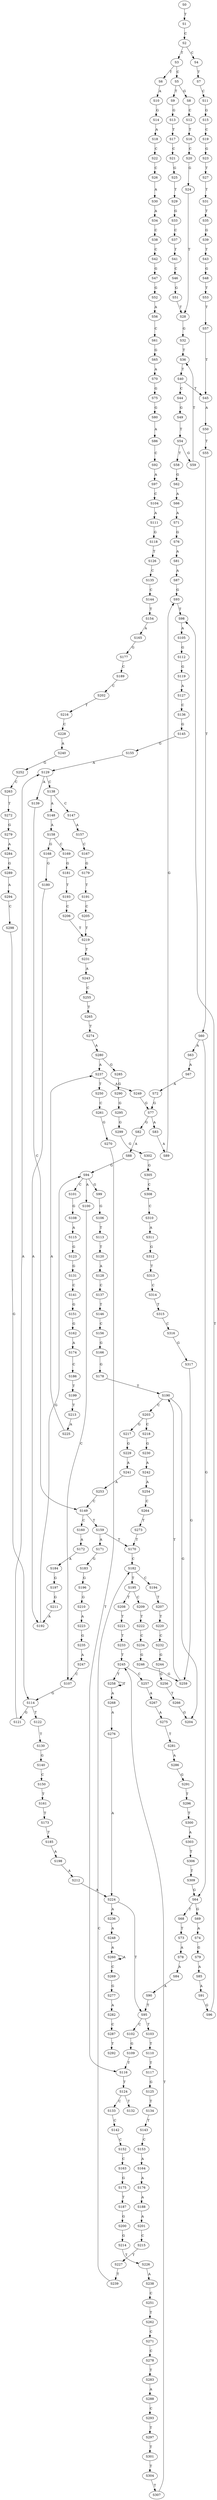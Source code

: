 strict digraph  {
	S0 -> S1 [ label = T ];
	S1 -> S2 [ label = C ];
	S2 -> S3 [ label = T ];
	S2 -> S4 [ label = C ];
	S3 -> S5 [ label = C ];
	S3 -> S6 [ label = T ];
	S4 -> S7 [ label = T ];
	S5 -> S8 [ label = G ];
	S5 -> S9 [ label = T ];
	S6 -> S10 [ label = A ];
	S7 -> S11 [ label = C ];
	S8 -> S12 [ label = C ];
	S9 -> S13 [ label = G ];
	S10 -> S14 [ label = G ];
	S11 -> S15 [ label = G ];
	S12 -> S16 [ label = T ];
	S13 -> S17 [ label = T ];
	S14 -> S18 [ label = A ];
	S15 -> S19 [ label = C ];
	S16 -> S20 [ label = C ];
	S17 -> S21 [ label = C ];
	S18 -> S22 [ label = C ];
	S19 -> S23 [ label = G ];
	S20 -> S24 [ label = G ];
	S21 -> S25 [ label = G ];
	S22 -> S26 [ label = C ];
	S23 -> S27 [ label = T ];
	S24 -> S28 [ label = T ];
	S25 -> S29 [ label = T ];
	S26 -> S30 [ label = A ];
	S27 -> S31 [ label = T ];
	S28 -> S32 [ label = G ];
	S29 -> S33 [ label = G ];
	S30 -> S34 [ label = A ];
	S31 -> S35 [ label = T ];
	S32 -> S36 [ label = T ];
	S33 -> S37 [ label = C ];
	S34 -> S38 [ label = C ];
	S35 -> S39 [ label = G ];
	S36 -> S40 [ label = T ];
	S37 -> S41 [ label = T ];
	S38 -> S42 [ label = C ];
	S39 -> S43 [ label = T ];
	S40 -> S44 [ label = C ];
	S40 -> S45 [ label = T ];
	S41 -> S46 [ label = C ];
	S42 -> S47 [ label = G ];
	S43 -> S48 [ label = G ];
	S44 -> S49 [ label = G ];
	S45 -> S50 [ label = A ];
	S46 -> S51 [ label = G ];
	S47 -> S52 [ label = G ];
	S48 -> S53 [ label = T ];
	S49 -> S54 [ label = T ];
	S50 -> S55 [ label = T ];
	S51 -> S28 [ label = T ];
	S52 -> S56 [ label = A ];
	S53 -> S57 [ label = T ];
	S54 -> S58 [ label = T ];
	S54 -> S59 [ label = G ];
	S55 -> S60 [ label = T ];
	S56 -> S61 [ label = C ];
	S57 -> S45 [ label = T ];
	S58 -> S62 [ label = G ];
	S59 -> S36 [ label = T ];
	S60 -> S63 [ label = A ];
	S60 -> S64 [ label = G ];
	S61 -> S65 [ label = G ];
	S62 -> S66 [ label = A ];
	S63 -> S67 [ label = A ];
	S64 -> S68 [ label = T ];
	S64 -> S69 [ label = G ];
	S65 -> S70 [ label = A ];
	S66 -> S71 [ label = A ];
	S67 -> S72 [ label = A ];
	S68 -> S73 [ label = T ];
	S69 -> S74 [ label = A ];
	S70 -> S75 [ label = G ];
	S71 -> S76 [ label = G ];
	S72 -> S77 [ label = G ];
	S73 -> S78 [ label = A ];
	S74 -> S79 [ label = G ];
	S75 -> S80 [ label = G ];
	S76 -> S81 [ label = A ];
	S77 -> S82 [ label = G ];
	S77 -> S83 [ label = A ];
	S78 -> S84 [ label = A ];
	S79 -> S85 [ label = A ];
	S80 -> S86 [ label = A ];
	S81 -> S87 [ label = A ];
	S82 -> S88 [ label = A ];
	S83 -> S89 [ label = A ];
	S84 -> S90 [ label = A ];
	S85 -> S91 [ label = A ];
	S86 -> S92 [ label = C ];
	S87 -> S93 [ label = G ];
	S88 -> S94 [ label = G ];
	S89 -> S93 [ label = G ];
	S90 -> S95 [ label = T ];
	S91 -> S96 [ label = G ];
	S92 -> S97 [ label = A ];
	S93 -> S98 [ label = T ];
	S94 -> S99 [ label = G ];
	S94 -> S100 [ label = A ];
	S94 -> S101 [ label = C ];
	S95 -> S102 [ label = C ];
	S95 -> S103 [ label = T ];
	S96 -> S98 [ label = T ];
	S97 -> S104 [ label = C ];
	S98 -> S105 [ label = A ];
	S99 -> S106 [ label = G ];
	S100 -> S107 [ label = C ];
	S101 -> S108 [ label = G ];
	S102 -> S109 [ label = G ];
	S103 -> S110 [ label = T ];
	S104 -> S111 [ label = A ];
	S105 -> S112 [ label = G ];
	S106 -> S113 [ label = T ];
	S107 -> S114 [ label = G ];
	S108 -> S115 [ label = A ];
	S109 -> S116 [ label = T ];
	S110 -> S117 [ label = T ];
	S111 -> S118 [ label = G ];
	S112 -> S119 [ label = G ];
	S113 -> S120 [ label = T ];
	S114 -> S121 [ label = G ];
	S114 -> S122 [ label = T ];
	S115 -> S123 [ label = G ];
	S116 -> S124 [ label = T ];
	S117 -> S125 [ label = G ];
	S118 -> S126 [ label = T ];
	S119 -> S127 [ label = A ];
	S120 -> S128 [ label = A ];
	S121 -> S129 [ label = A ];
	S122 -> S130 [ label = T ];
	S123 -> S131 [ label = G ];
	S124 -> S132 [ label = T ];
	S124 -> S133 [ label = C ];
	S125 -> S134 [ label = T ];
	S126 -> S135 [ label = C ];
	S127 -> S136 [ label = C ];
	S128 -> S137 [ label = C ];
	S129 -> S138 [ label = C ];
	S129 -> S139 [ label = A ];
	S130 -> S140 [ label = G ];
	S131 -> S141 [ label = C ];
	S133 -> S142 [ label = C ];
	S134 -> S143 [ label = T ];
	S135 -> S144 [ label = C ];
	S136 -> S145 [ label = G ];
	S137 -> S146 [ label = T ];
	S138 -> S147 [ label = C ];
	S138 -> S148 [ label = A ];
	S139 -> S149 [ label = C ];
	S140 -> S150 [ label = C ];
	S141 -> S151 [ label = G ];
	S142 -> S152 [ label = C ];
	S143 -> S153 [ label = C ];
	S144 -> S154 [ label = T ];
	S145 -> S155 [ label = G ];
	S146 -> S156 [ label = C ];
	S147 -> S157 [ label = A ];
	S148 -> S158 [ label = A ];
	S149 -> S159 [ label = T ];
	S149 -> S160 [ label = C ];
	S150 -> S161 [ label = T ];
	S151 -> S162 [ label = G ];
	S152 -> S163 [ label = C ];
	S153 -> S164 [ label = A ];
	S154 -> S165 [ label = A ];
	S155 -> S129 [ label = A ];
	S156 -> S166 [ label = G ];
	S157 -> S167 [ label = C ];
	S158 -> S168 [ label = G ];
	S158 -> S169 [ label = C ];
	S159 -> S170 [ label = T ];
	S159 -> S171 [ label = A ];
	S160 -> S172 [ label = A ];
	S161 -> S173 [ label = T ];
	S162 -> S174 [ label = A ];
	S163 -> S175 [ label = G ];
	S164 -> S176 [ label = A ];
	S165 -> S177 [ label = G ];
	S166 -> S178 [ label = G ];
	S167 -> S179 [ label = G ];
	S168 -> S180 [ label = G ];
	S169 -> S181 [ label = G ];
	S170 -> S182 [ label = C ];
	S171 -> S183 [ label = G ];
	S172 -> S184 [ label = A ];
	S173 -> S185 [ label = T ];
	S174 -> S186 [ label = C ];
	S175 -> S187 [ label = T ];
	S176 -> S188 [ label = A ];
	S177 -> S189 [ label = C ];
	S178 -> S190 [ label = T ];
	S179 -> S191 [ label = T ];
	S180 -> S192 [ label = A ];
	S181 -> S193 [ label = T ];
	S182 -> S194 [ label = C ];
	S182 -> S195 [ label = T ];
	S183 -> S196 [ label = G ];
	S184 -> S197 [ label = G ];
	S185 -> S198 [ label = A ];
	S186 -> S199 [ label = T ];
	S187 -> S200 [ label = G ];
	S188 -> S201 [ label = A ];
	S189 -> S202 [ label = C ];
	S190 -> S203 [ label = C ];
	S190 -> S204 [ label = G ];
	S191 -> S205 [ label = C ];
	S192 -> S94 [ label = G ];
	S193 -> S206 [ label = C ];
	S194 -> S207 [ label = T ];
	S195 -> S208 [ label = T ];
	S195 -> S209 [ label = C ];
	S196 -> S210 [ label = G ];
	S197 -> S211 [ label = G ];
	S198 -> S212 [ label = A ];
	S199 -> S213 [ label = T ];
	S200 -> S214 [ label = G ];
	S201 -> S215 [ label = C ];
	S202 -> S216 [ label = T ];
	S203 -> S217 [ label = G ];
	S203 -> S218 [ label = C ];
	S205 -> S219 [ label = T ];
	S206 -> S219 [ label = T ];
	S207 -> S220 [ label = T ];
	S208 -> S221 [ label = T ];
	S209 -> S222 [ label = T ];
	S210 -> S223 [ label = A ];
	S211 -> S192 [ label = A ];
	S212 -> S224 [ label = A ];
	S213 -> S225 [ label = A ];
	S214 -> S226 [ label = T ];
	S215 -> S227 [ label = T ];
	S216 -> S228 [ label = C ];
	S217 -> S229 [ label = G ];
	S218 -> S230 [ label = G ];
	S219 -> S231 [ label = T ];
	S220 -> S232 [ label = C ];
	S221 -> S233 [ label = T ];
	S222 -> S234 [ label = C ];
	S223 -> S235 [ label = G ];
	S224 -> S95 [ label = T ];
	S224 -> S236 [ label = A ];
	S225 -> S237 [ label = A ];
	S226 -> S238 [ label = A ];
	S227 -> S239 [ label = T ];
	S228 -> S240 [ label = A ];
	S229 -> S241 [ label = A ];
	S230 -> S242 [ label = A ];
	S231 -> S243 [ label = A ];
	S232 -> S244 [ label = G ];
	S233 -> S245 [ label = T ];
	S234 -> S246 [ label = G ];
	S235 -> S247 [ label = A ];
	S236 -> S248 [ label = A ];
	S237 -> S249 [ label = A ];
	S237 -> S250 [ label = T ];
	S238 -> S251 [ label = C ];
	S239 -> S182 [ label = C ];
	S240 -> S252 [ label = G ];
	S241 -> S253 [ label = A ];
	S242 -> S254 [ label = A ];
	S243 -> S255 [ label = C ];
	S244 -> S256 [ label = G ];
	S245 -> S257 [ label = C ];
	S245 -> S258 [ label = T ];
	S246 -> S259 [ label = G ];
	S247 -> S107 [ label = C ];
	S248 -> S260 [ label = A ];
	S249 -> S77 [ label = G ];
	S250 -> S261 [ label = C ];
	S251 -> S262 [ label = T ];
	S252 -> S263 [ label = C ];
	S253 -> S149 [ label = C ];
	S254 -> S264 [ label = C ];
	S255 -> S265 [ label = T ];
	S256 -> S266 [ label = T ];
	S257 -> S267 [ label = A ];
	S258 -> S268 [ label = A ];
	S258 -> S258 [ label = T ];
	S259 -> S190 [ label = T ];
	S260 -> S269 [ label = C ];
	S260 -> S260 [ label = A ];
	S261 -> S270 [ label = G ];
	S262 -> S271 [ label = C ];
	S263 -> S272 [ label = T ];
	S264 -> S273 [ label = T ];
	S265 -> S274 [ label = T ];
	S266 -> S204 [ label = G ];
	S267 -> S275 [ label = A ];
	S268 -> S276 [ label = A ];
	S269 -> S277 [ label = G ];
	S270 -> S116 [ label = T ];
	S271 -> S278 [ label = C ];
	S272 -> S279 [ label = G ];
	S273 -> S170 [ label = T ];
	S274 -> S280 [ label = A ];
	S275 -> S281 [ label = T ];
	S276 -> S224 [ label = A ];
	S277 -> S282 [ label = A ];
	S278 -> S283 [ label = T ];
	S279 -> S284 [ label = A ];
	S280 -> S237 [ label = A ];
	S280 -> S285 [ label = G ];
	S281 -> S286 [ label = A ];
	S282 -> S287 [ label = C ];
	S283 -> S288 [ label = A ];
	S284 -> S289 [ label = G ];
	S285 -> S290 [ label = G ];
	S286 -> S291 [ label = G ];
	S287 -> S292 [ label = T ];
	S288 -> S293 [ label = C ];
	S289 -> S294 [ label = A ];
	S290 -> S295 [ label = G ];
	S291 -> S296 [ label = T ];
	S293 -> S297 [ label = T ];
	S294 -> S298 [ label = C ];
	S295 -> S299 [ label = G ];
	S296 -> S300 [ label = T ];
	S297 -> S301 [ label = T ];
	S298 -> S114 [ label = G ];
	S299 -> S302 [ label = G ];
	S300 -> S303 [ label = A ];
	S301 -> S304 [ label = T ];
	S302 -> S305 [ label = G ];
	S303 -> S306 [ label = T ];
	S304 -> S307 [ label = T ];
	S305 -> S308 [ label = C ];
	S306 -> S309 [ label = T ];
	S307 -> S245 [ label = T ];
	S308 -> S310 [ label = C ];
	S309 -> S64 [ label = G ];
	S310 -> S311 [ label = A ];
	S311 -> S312 [ label = G ];
	S312 -> S313 [ label = T ];
	S313 -> S314 [ label = C ];
	S314 -> S315 [ label = T ];
	S315 -> S316 [ label = C ];
	S316 -> S317 [ label = G ];
	S317 -> S259 [ label = G ];
}
